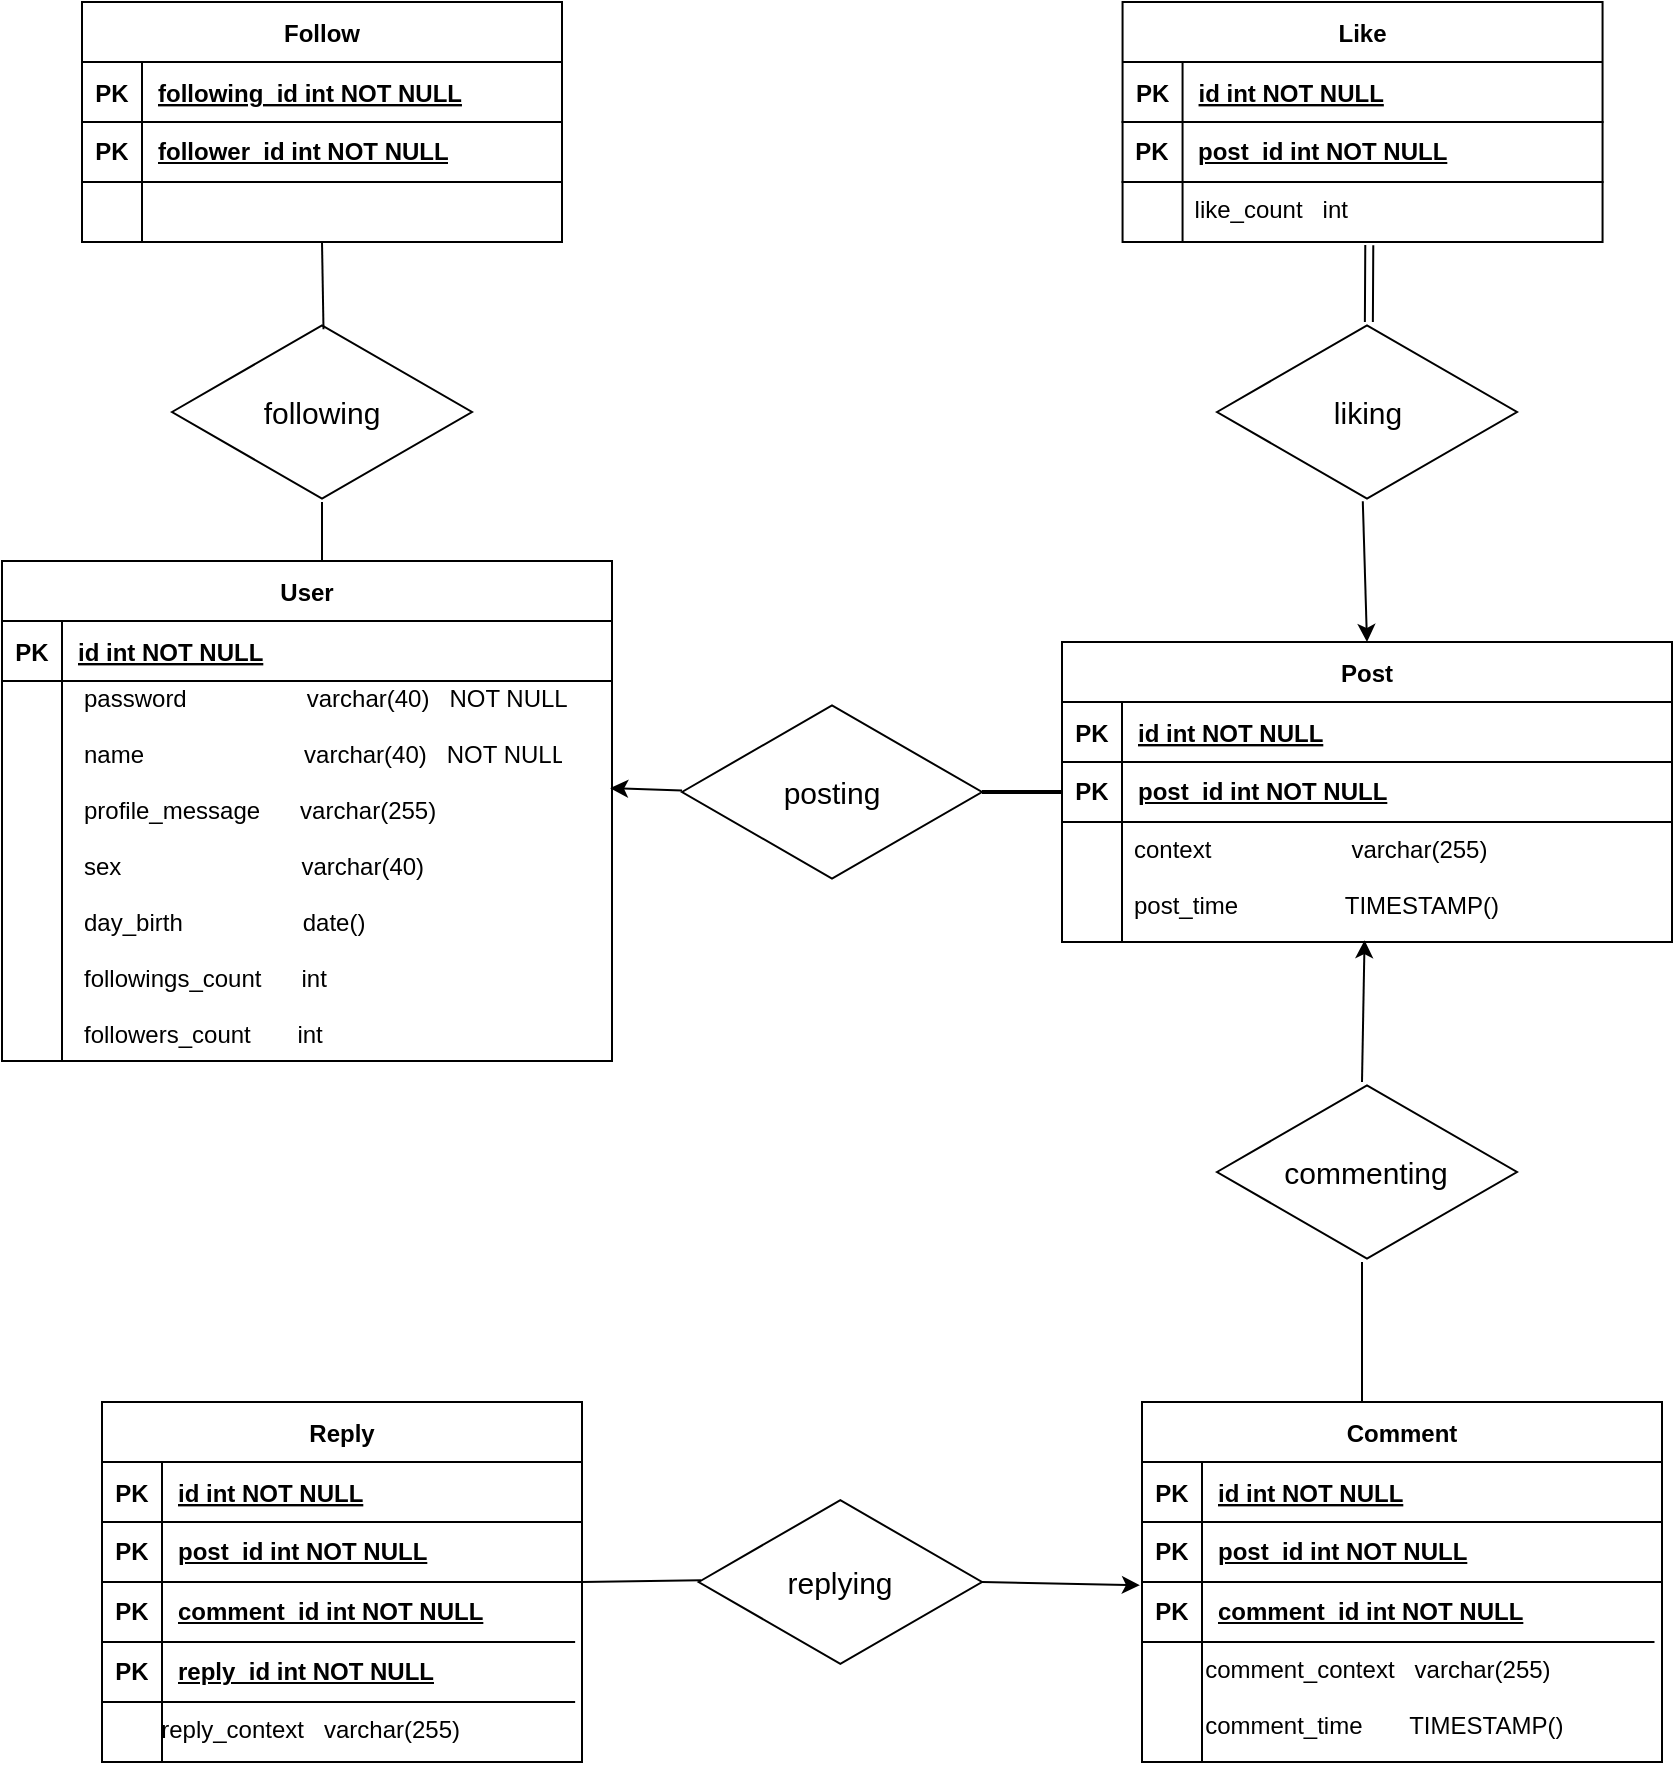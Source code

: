 <mxfile version="22.1.4" type="device">
  <diagram id="R2lEEEUBdFMjLlhIrx00" name="Page-1">
    <mxGraphModel dx="2333" dy="1160" grid="1" gridSize="10" guides="1" tooltips="1" connect="1" arrows="1" fold="1" page="1" pageScale="1" pageWidth="850" pageHeight="1100" math="0" shadow="0" extFonts="Permanent Marker^https://fonts.googleapis.com/css?family=Permanent+Marker">
      <root>
        <mxCell id="0" />
        <mxCell id="1" parent="0" />
        <mxCell id="ghC45XDttmsH_aB_SOiP-15" value="" style="group" vertex="1" connectable="0" parent="1">
          <mxGeometry x="40" y="359.5" width="305" height="251" as="geometry" />
        </mxCell>
        <mxCell id="C-vyLk0tnHw3VtMMgP7b-23" value="User" style="shape=table;startSize=30;container=1;collapsible=1;childLayout=tableLayout;fixedRows=1;rowLines=0;fontStyle=1;align=center;resizeLast=1;" parent="ghC45XDttmsH_aB_SOiP-15" vertex="1">
          <mxGeometry width="305" height="250" as="geometry" />
        </mxCell>
        <mxCell id="C-vyLk0tnHw3VtMMgP7b-24" value="" style="shape=partialRectangle;collapsible=0;dropTarget=0;pointerEvents=0;fillColor=none;points=[[0,0.5],[1,0.5]];portConstraint=eastwest;top=0;left=0;right=0;bottom=1;" parent="C-vyLk0tnHw3VtMMgP7b-23" vertex="1">
          <mxGeometry y="30" width="305" height="30" as="geometry" />
        </mxCell>
        <mxCell id="C-vyLk0tnHw3VtMMgP7b-25" value="PK" style="shape=partialRectangle;overflow=hidden;connectable=0;fillColor=none;top=0;left=0;bottom=0;right=0;fontStyle=1;" parent="C-vyLk0tnHw3VtMMgP7b-24" vertex="1">
          <mxGeometry width="30" height="30" as="geometry">
            <mxRectangle width="30" height="30" as="alternateBounds" />
          </mxGeometry>
        </mxCell>
        <mxCell id="C-vyLk0tnHw3VtMMgP7b-26" value="id int NOT NULL " style="shape=partialRectangle;overflow=hidden;connectable=0;fillColor=none;top=0;left=0;bottom=0;right=0;align=left;spacingLeft=6;fontStyle=5;" parent="C-vyLk0tnHw3VtMMgP7b-24" vertex="1">
          <mxGeometry x="30" width="275" height="30" as="geometry">
            <mxRectangle width="275" height="30" as="alternateBounds" />
          </mxGeometry>
        </mxCell>
        <mxCell id="C-vyLk0tnHw3VtMMgP7b-27" value="" style="shape=partialRectangle;collapsible=0;dropTarget=0;pointerEvents=0;fillColor=none;points=[[0,0.5],[1,0.5]];portConstraint=eastwest;top=0;left=0;right=0;bottom=0;" parent="C-vyLk0tnHw3VtMMgP7b-23" vertex="1">
          <mxGeometry y="60" width="305" height="190" as="geometry" />
        </mxCell>
        <mxCell id="C-vyLk0tnHw3VtMMgP7b-28" value="" style="shape=partialRectangle;overflow=hidden;connectable=0;fillColor=none;top=0;left=0;bottom=0;right=0;" parent="C-vyLk0tnHw3VtMMgP7b-27" vertex="1">
          <mxGeometry width="30" height="190" as="geometry">
            <mxRectangle width="30" height="190" as="alternateBounds" />
          </mxGeometry>
        </mxCell>
        <mxCell id="C-vyLk0tnHw3VtMMgP7b-29" value="" style="shape=partialRectangle;overflow=hidden;connectable=0;fillColor=none;top=0;left=0;bottom=0;right=0;align=left;spacingLeft=6;" parent="C-vyLk0tnHw3VtMMgP7b-27" vertex="1">
          <mxGeometry x="30" width="275" height="190" as="geometry">
            <mxRectangle width="275" height="190" as="alternateBounds" />
          </mxGeometry>
        </mxCell>
        <mxCell id="ghC45XDttmsH_aB_SOiP-8" value="password                  varchar(40)   NOT NULL&#xa;&#xa;name                        varchar(40)" style="text;align=left;verticalAlign=top;spacingLeft=4;spacingRight=4;overflow=hidden;rotatable=0;points=[[0,0.5],[1,0.5]];portConstraint=eastwest;rounded=0;shadow=0;html=0;" vertex="1" parent="ghC45XDttmsH_aB_SOiP-15">
          <mxGeometry x="35" y="55" width="260" height="28" as="geometry" />
        </mxCell>
        <mxCell id="ghC45XDttmsH_aB_SOiP-9" value="name                        varchar(40)   NOT NULL" style="text;align=left;verticalAlign=top;spacingLeft=4;spacingRight=4;overflow=hidden;rotatable=0;points=[[0,0.5],[1,0.5]];portConstraint=eastwest;rounded=0;shadow=0;html=0;" vertex="1" parent="ghC45XDttmsH_aB_SOiP-15">
          <mxGeometry x="35" y="83" width="250" height="28" as="geometry" />
        </mxCell>
        <mxCell id="ghC45XDttmsH_aB_SOiP-10" value="profile_message      varchar(255)" style="text;align=left;verticalAlign=top;spacingLeft=4;spacingRight=4;overflow=hidden;rotatable=0;points=[[0,0.5],[1,0.5]];portConstraint=eastwest;rounded=0;shadow=0;html=0;" vertex="1" parent="ghC45XDttmsH_aB_SOiP-15">
          <mxGeometry x="35" y="111" width="190" height="28" as="geometry" />
        </mxCell>
        <mxCell id="ghC45XDttmsH_aB_SOiP-11" value="sex                           varchar(40)" style="text;align=left;verticalAlign=top;spacingLeft=4;spacingRight=4;overflow=hidden;rotatable=0;points=[[0,0.5],[1,0.5]];portConstraint=eastwest;rounded=0;shadow=0;html=0;" vertex="1" parent="ghC45XDttmsH_aB_SOiP-15">
          <mxGeometry x="35" y="139" width="190" height="28" as="geometry" />
        </mxCell>
        <mxCell id="ghC45XDttmsH_aB_SOiP-12" value="day_birth                  date()" style="text;align=left;verticalAlign=top;spacingLeft=4;spacingRight=4;overflow=hidden;rotatable=0;points=[[0,0.5],[1,0.5]];portConstraint=eastwest;rounded=0;shadow=0;html=0;" vertex="1" parent="ghC45XDttmsH_aB_SOiP-15">
          <mxGeometry x="35" y="167" width="190" height="28" as="geometry" />
        </mxCell>
        <mxCell id="ghC45XDttmsH_aB_SOiP-13" value="followings_count      int" style="text;align=left;verticalAlign=top;spacingLeft=4;spacingRight=4;overflow=hidden;rotatable=0;points=[[0,0.5],[1,0.5]];portConstraint=eastwest;rounded=0;shadow=0;html=0;" vertex="1" parent="ghC45XDttmsH_aB_SOiP-15">
          <mxGeometry x="35" y="195" width="190" height="28" as="geometry" />
        </mxCell>
        <mxCell id="ghC45XDttmsH_aB_SOiP-14" value="followers_count       int" style="text;align=left;verticalAlign=top;spacingLeft=4;spacingRight=4;overflow=hidden;rotatable=0;points=[[0,0.5],[1,0.5]];portConstraint=eastwest;rounded=0;shadow=0;html=0;" vertex="1" parent="ghC45XDttmsH_aB_SOiP-15">
          <mxGeometry x="35" y="223" width="190" height="28" as="geometry" />
        </mxCell>
        <mxCell id="ghC45XDttmsH_aB_SOiP-48" value="" style="group" vertex="1" connectable="0" parent="1">
          <mxGeometry x="570" y="400" width="305" height="150" as="geometry" />
        </mxCell>
        <mxCell id="ghC45XDttmsH_aB_SOiP-16" value="Post" style="shape=table;startSize=30;container=1;collapsible=1;childLayout=tableLayout;fixedRows=1;rowLines=0;fontStyle=1;align=center;resizeLast=1;" vertex="1" parent="ghC45XDttmsH_aB_SOiP-48">
          <mxGeometry width="305" height="150" as="geometry" />
        </mxCell>
        <mxCell id="ghC45XDttmsH_aB_SOiP-17" value="" style="shape=partialRectangle;collapsible=0;dropTarget=0;pointerEvents=0;fillColor=none;points=[[0,0.5],[1,0.5]];portConstraint=eastwest;top=0;left=0;right=0;bottom=1;" vertex="1" parent="ghC45XDttmsH_aB_SOiP-16">
          <mxGeometry y="30" width="305" height="30" as="geometry" />
        </mxCell>
        <mxCell id="ghC45XDttmsH_aB_SOiP-18" value="PK" style="shape=partialRectangle;overflow=hidden;connectable=0;fillColor=none;top=0;left=0;bottom=0;right=0;fontStyle=1;movable=0;resizable=0;rotatable=0;deletable=0;editable=0;locked=1;" vertex="1" parent="ghC45XDttmsH_aB_SOiP-17">
          <mxGeometry width="30" height="30" as="geometry">
            <mxRectangle width="30" height="30" as="alternateBounds" />
          </mxGeometry>
        </mxCell>
        <mxCell id="ghC45XDttmsH_aB_SOiP-19" value="id int NOT NULL " style="shape=partialRectangle;overflow=hidden;connectable=1;fillColor=none;top=0;left=0;bottom=0;right=0;align=left;spacingLeft=6;fontStyle=5;movable=1;resizable=1;rotatable=1;deletable=1;editable=1;locked=0;" vertex="1" parent="ghC45XDttmsH_aB_SOiP-17">
          <mxGeometry x="30" width="275" height="30" as="geometry">
            <mxRectangle width="275" height="30" as="alternateBounds" />
          </mxGeometry>
        </mxCell>
        <mxCell id="ghC45XDttmsH_aB_SOiP-25" value="" style="shape=tableRow;horizontal=0;startSize=0;swimlaneHead=0;swimlaneBody=0;fillColor=none;collapsible=0;dropTarget=0;points=[[0,0.5],[1,0.5]];portConstraint=eastwest;top=0;left=0;right=0;bottom=1;" vertex="1" parent="ghC45XDttmsH_aB_SOiP-16">
          <mxGeometry y="60" width="305" height="30" as="geometry" />
        </mxCell>
        <mxCell id="ghC45XDttmsH_aB_SOiP-26" value="PK" style="shape=partialRectangle;connectable=0;fillColor=none;top=0;left=0;bottom=0;right=0;fontStyle=1;overflow=hidden;whiteSpace=wrap;html=1;" vertex="1" parent="ghC45XDttmsH_aB_SOiP-25">
          <mxGeometry width="30" height="30" as="geometry">
            <mxRectangle width="30" height="30" as="alternateBounds" />
          </mxGeometry>
        </mxCell>
        <mxCell id="ghC45XDttmsH_aB_SOiP-27" value="post_id int NOT NULL" style="shape=partialRectangle;connectable=0;fillColor=none;top=0;left=0;bottom=0;right=0;align=left;spacingLeft=6;fontStyle=5;overflow=hidden;whiteSpace=wrap;html=1;" vertex="1" parent="ghC45XDttmsH_aB_SOiP-25">
          <mxGeometry x="30" width="275" height="30" as="geometry">
            <mxRectangle width="275" height="30" as="alternateBounds" />
          </mxGeometry>
        </mxCell>
        <mxCell id="ghC45XDttmsH_aB_SOiP-20" value="" style="shape=partialRectangle;collapsible=0;dropTarget=0;pointerEvents=0;fillColor=none;points=[[0,0.5],[1,0.5]];portConstraint=eastwest;top=0;left=0;right=0;bottom=0;" vertex="1" parent="ghC45XDttmsH_aB_SOiP-16">
          <mxGeometry y="90" width="305" height="60" as="geometry" />
        </mxCell>
        <mxCell id="ghC45XDttmsH_aB_SOiP-21" value="" style="shape=partialRectangle;overflow=hidden;connectable=0;fillColor=none;top=0;left=0;bottom=0;right=0;" vertex="1" parent="ghC45XDttmsH_aB_SOiP-20">
          <mxGeometry width="30" height="60" as="geometry">
            <mxRectangle width="30" height="60" as="alternateBounds" />
          </mxGeometry>
        </mxCell>
        <mxCell id="ghC45XDttmsH_aB_SOiP-22" value="" style="shape=partialRectangle;overflow=hidden;connectable=0;fillColor=none;top=0;left=0;bottom=0;right=0;align=left;spacingLeft=6;" vertex="1" parent="ghC45XDttmsH_aB_SOiP-20">
          <mxGeometry x="30" width="275" height="60" as="geometry">
            <mxRectangle width="275" height="60" as="alternateBounds" />
          </mxGeometry>
        </mxCell>
        <mxCell id="ghC45XDttmsH_aB_SOiP-28" value="context                     varchar(255)" style="text;align=left;verticalAlign=top;spacingLeft=4;spacingRight=4;overflow=hidden;rotatable=0;points=[[0,0.5],[1,0.5]];portConstraint=eastwest;rounded=0;shadow=0;html=0;" vertex="1" parent="ghC45XDttmsH_aB_SOiP-48">
          <mxGeometry x="30" y="90" width="190" height="28" as="geometry" />
        </mxCell>
        <mxCell id="ghC45XDttmsH_aB_SOiP-29" value="post_time                TIMESTAMP()" style="text;align=left;verticalAlign=top;spacingLeft=4;spacingRight=4;overflow=hidden;rotatable=0;points=[[0,0.5],[1,0.5]];portConstraint=eastwest;rounded=0;shadow=0;html=0;" vertex="1" parent="ghC45XDttmsH_aB_SOiP-48">
          <mxGeometry x="30" y="118" width="220" height="28" as="geometry" />
        </mxCell>
        <mxCell id="ghC45XDttmsH_aB_SOiP-113" value="" style="line;strokeWidth=2;html=1;" vertex="1" parent="ghC45XDttmsH_aB_SOiP-48">
          <mxGeometry x="-40" y="70" width="40" height="10" as="geometry" />
        </mxCell>
        <mxCell id="ghC45XDttmsH_aB_SOiP-56" value="" style="group" vertex="1" connectable="0" parent="1">
          <mxGeometry x="610" y="780" width="260" height="180" as="geometry" />
        </mxCell>
        <mxCell id="ghC45XDttmsH_aB_SOiP-49" value="" style="shape=table;startSize=0;container=1;collapsible=1;childLayout=tableLayout;fixedRows=1;rowLines=0;fontStyle=0;align=center;resizeLast=1;strokeColor=none;fillColor=none;collapsible=0;" vertex="1" parent="ghC45XDttmsH_aB_SOiP-56">
          <mxGeometry y="90" width="255.738" height="30" as="geometry" />
        </mxCell>
        <mxCell id="ghC45XDttmsH_aB_SOiP-50" value="" style="shape=tableRow;horizontal=0;startSize=0;swimlaneHead=0;swimlaneBody=0;fillColor=none;collapsible=0;dropTarget=0;points=[[0,0.5],[1,0.5]];portConstraint=eastwest;top=0;left=0;right=0;bottom=1;" vertex="1" parent="ghC45XDttmsH_aB_SOiP-49">
          <mxGeometry width="255.738" height="30" as="geometry" />
        </mxCell>
        <mxCell id="ghC45XDttmsH_aB_SOiP-51" value="PK" style="shape=partialRectangle;connectable=0;fillColor=none;top=0;left=0;bottom=0;right=0;fontStyle=1;overflow=hidden;whiteSpace=wrap;html=1;" vertex="1" parent="ghC45XDttmsH_aB_SOiP-50">
          <mxGeometry width="30" height="30" as="geometry">
            <mxRectangle width="30" height="30" as="alternateBounds" />
          </mxGeometry>
        </mxCell>
        <mxCell id="ghC45XDttmsH_aB_SOiP-52" value="comment_id int NOT NULL" style="shape=partialRectangle;connectable=0;fillColor=none;top=0;left=0;bottom=0;right=0;align=left;spacingLeft=6;fontStyle=5;overflow=hidden;whiteSpace=wrap;html=1;" vertex="1" parent="ghC45XDttmsH_aB_SOiP-50">
          <mxGeometry x="30" width="225.738" height="30" as="geometry">
            <mxRectangle width="225.738" height="30" as="alternateBounds" />
          </mxGeometry>
        </mxCell>
        <mxCell id="ghC45XDttmsH_aB_SOiP-34" value="Comment" style="shape=table;startSize=30;container=1;collapsible=1;childLayout=tableLayout;fixedRows=1;rowLines=0;fontStyle=1;align=center;resizeLast=1;" vertex="1" parent="ghC45XDttmsH_aB_SOiP-56">
          <mxGeometry width="260" height="180" as="geometry" />
        </mxCell>
        <mxCell id="ghC45XDttmsH_aB_SOiP-35" value="" style="shape=partialRectangle;collapsible=0;dropTarget=0;pointerEvents=0;fillColor=none;points=[[0,0.5],[1,0.5]];portConstraint=eastwest;top=0;left=0;right=0;bottom=1;" vertex="1" parent="ghC45XDttmsH_aB_SOiP-34">
          <mxGeometry y="30" width="260" height="30" as="geometry" />
        </mxCell>
        <mxCell id="ghC45XDttmsH_aB_SOiP-36" value="PK" style="shape=partialRectangle;overflow=hidden;connectable=0;fillColor=none;top=0;left=0;bottom=0;right=0;fontStyle=1;movable=0;resizable=0;rotatable=0;deletable=0;editable=0;locked=1;" vertex="1" parent="ghC45XDttmsH_aB_SOiP-35">
          <mxGeometry width="30" height="30" as="geometry">
            <mxRectangle width="30" height="30" as="alternateBounds" />
          </mxGeometry>
        </mxCell>
        <mxCell id="ghC45XDttmsH_aB_SOiP-37" value="id int NOT NULL " style="shape=partialRectangle;overflow=hidden;connectable=1;fillColor=none;top=0;left=0;bottom=0;right=0;align=left;spacingLeft=6;fontStyle=5;movable=1;resizable=1;rotatable=1;deletable=1;editable=1;locked=0;" vertex="1" parent="ghC45XDttmsH_aB_SOiP-35">
          <mxGeometry x="30" width="230" height="30" as="geometry">
            <mxRectangle width="230" height="30" as="alternateBounds" />
          </mxGeometry>
        </mxCell>
        <mxCell id="ghC45XDttmsH_aB_SOiP-38" value="" style="shape=tableRow;horizontal=0;startSize=0;swimlaneHead=0;swimlaneBody=0;fillColor=none;collapsible=0;dropTarget=0;points=[[0,0.5],[1,0.5]];portConstraint=eastwest;top=0;left=0;right=0;bottom=1;" vertex="1" parent="ghC45XDttmsH_aB_SOiP-34">
          <mxGeometry y="60" width="260" height="30" as="geometry" />
        </mxCell>
        <mxCell id="ghC45XDttmsH_aB_SOiP-39" value="PK" style="shape=partialRectangle;connectable=0;fillColor=none;top=0;left=0;bottom=0;right=0;fontStyle=1;overflow=hidden;whiteSpace=wrap;html=1;" vertex="1" parent="ghC45XDttmsH_aB_SOiP-38">
          <mxGeometry width="30" height="30" as="geometry">
            <mxRectangle width="30" height="30" as="alternateBounds" />
          </mxGeometry>
        </mxCell>
        <mxCell id="ghC45XDttmsH_aB_SOiP-40" value="post_id int NOT NULL" style="shape=partialRectangle;connectable=0;fillColor=none;top=0;left=0;bottom=0;right=0;align=left;spacingLeft=6;fontStyle=5;overflow=hidden;whiteSpace=wrap;html=1;" vertex="1" parent="ghC45XDttmsH_aB_SOiP-38">
          <mxGeometry x="30" width="230" height="30" as="geometry">
            <mxRectangle width="230" height="30" as="alternateBounds" />
          </mxGeometry>
        </mxCell>
        <mxCell id="ghC45XDttmsH_aB_SOiP-41" value="" style="shape=partialRectangle;collapsible=0;dropTarget=0;pointerEvents=0;fillColor=none;points=[[0,0.5],[1,0.5]];portConstraint=eastwest;top=0;left=0;right=0;bottom=0;" vertex="1" parent="ghC45XDttmsH_aB_SOiP-34">
          <mxGeometry y="90" width="260" height="90" as="geometry" />
        </mxCell>
        <mxCell id="ghC45XDttmsH_aB_SOiP-42" value="" style="shape=partialRectangle;overflow=hidden;connectable=0;fillColor=none;top=0;left=0;bottom=0;right=0;" vertex="1" parent="ghC45XDttmsH_aB_SOiP-41">
          <mxGeometry width="30" height="90" as="geometry">
            <mxRectangle width="30" height="90" as="alternateBounds" />
          </mxGeometry>
        </mxCell>
        <mxCell id="ghC45XDttmsH_aB_SOiP-43" value="" style="shape=partialRectangle;overflow=hidden;connectable=0;fillColor=none;top=0;left=0;bottom=0;right=0;align=left;spacingLeft=6;" vertex="1" parent="ghC45XDttmsH_aB_SOiP-41">
          <mxGeometry x="30" width="230" height="90" as="geometry">
            <mxRectangle width="230" height="90" as="alternateBounds" />
          </mxGeometry>
        </mxCell>
        <mxCell id="ghC45XDttmsH_aB_SOiP-53" value="comment_context   varchar(255)" style="text;align=left;verticalAlign=top;spacingLeft=4;spacingRight=4;overflow=hidden;rotatable=0;points=[[0,0.5],[1,0.5]];portConstraint=eastwest;rounded=0;shadow=0;html=0;" vertex="1" parent="ghC45XDttmsH_aB_SOiP-56">
          <mxGeometry x="25.57" y="120" width="214.43" height="28" as="geometry" />
        </mxCell>
        <mxCell id="ghC45XDttmsH_aB_SOiP-54" value="comment_time       TIMESTAMP()" style="text;align=left;verticalAlign=top;spacingLeft=4;spacingRight=4;overflow=hidden;rotatable=0;points=[[0,0.5],[1,0.5]];portConstraint=eastwest;rounded=0;shadow=0;html=0;" vertex="1" parent="ghC45XDttmsH_aB_SOiP-56">
          <mxGeometry x="25.57" y="148" width="204.43" height="28" as="geometry" />
        </mxCell>
        <mxCell id="ghC45XDttmsH_aB_SOiP-76" value="" style="group" vertex="1" connectable="0" parent="1">
          <mxGeometry x="90" y="780" width="240" height="180" as="geometry" />
        </mxCell>
        <mxCell id="ghC45XDttmsH_aB_SOiP-57" value="Reply" style="shape=table;startSize=30;container=1;collapsible=1;childLayout=tableLayout;fixedRows=1;rowLines=0;fontStyle=1;align=center;resizeLast=1;" vertex="1" parent="ghC45XDttmsH_aB_SOiP-76">
          <mxGeometry width="240" height="180" as="geometry" />
        </mxCell>
        <mxCell id="ghC45XDttmsH_aB_SOiP-58" value="" style="shape=partialRectangle;collapsible=0;dropTarget=0;pointerEvents=0;fillColor=none;points=[[0,0.5],[1,0.5]];portConstraint=eastwest;top=0;left=0;right=0;bottom=1;" vertex="1" parent="ghC45XDttmsH_aB_SOiP-57">
          <mxGeometry y="30" width="240" height="30" as="geometry" />
        </mxCell>
        <mxCell id="ghC45XDttmsH_aB_SOiP-59" value="PK" style="shape=partialRectangle;overflow=hidden;connectable=0;fillColor=none;top=0;left=0;bottom=0;right=0;fontStyle=1;movable=0;resizable=0;rotatable=0;deletable=0;editable=0;locked=1;" vertex="1" parent="ghC45XDttmsH_aB_SOiP-58">
          <mxGeometry width="30" height="30" as="geometry">
            <mxRectangle width="30" height="30" as="alternateBounds" />
          </mxGeometry>
        </mxCell>
        <mxCell id="ghC45XDttmsH_aB_SOiP-60" value="id int NOT NULL " style="shape=partialRectangle;overflow=hidden;connectable=1;fillColor=none;top=0;left=0;bottom=0;right=0;align=left;spacingLeft=6;fontStyle=5;movable=1;resizable=1;rotatable=1;deletable=1;editable=1;locked=0;" vertex="1" parent="ghC45XDttmsH_aB_SOiP-58">
          <mxGeometry x="30" width="210" height="30" as="geometry">
            <mxRectangle width="210" height="30" as="alternateBounds" />
          </mxGeometry>
        </mxCell>
        <mxCell id="ghC45XDttmsH_aB_SOiP-61" value="" style="shape=tableRow;horizontal=0;startSize=0;swimlaneHead=0;swimlaneBody=0;fillColor=none;collapsible=0;dropTarget=0;points=[[0,0.5],[1,0.5]];portConstraint=eastwest;top=0;left=0;right=0;bottom=1;" vertex="1" parent="ghC45XDttmsH_aB_SOiP-57">
          <mxGeometry y="60" width="240" height="30" as="geometry" />
        </mxCell>
        <mxCell id="ghC45XDttmsH_aB_SOiP-62" value="PK" style="shape=partialRectangle;connectable=0;fillColor=none;top=0;left=0;bottom=0;right=0;fontStyle=1;overflow=hidden;whiteSpace=wrap;html=1;" vertex="1" parent="ghC45XDttmsH_aB_SOiP-61">
          <mxGeometry width="30" height="30" as="geometry">
            <mxRectangle width="30" height="30" as="alternateBounds" />
          </mxGeometry>
        </mxCell>
        <mxCell id="ghC45XDttmsH_aB_SOiP-63" value="post_id int NOT NULL" style="shape=partialRectangle;connectable=0;fillColor=none;top=0;left=0;bottom=0;right=0;align=left;spacingLeft=6;fontStyle=5;overflow=hidden;whiteSpace=wrap;html=1;" vertex="1" parent="ghC45XDttmsH_aB_SOiP-61">
          <mxGeometry x="30" width="210" height="30" as="geometry">
            <mxRectangle width="210" height="30" as="alternateBounds" />
          </mxGeometry>
        </mxCell>
        <mxCell id="ghC45XDttmsH_aB_SOiP-64" value="" style="shape=partialRectangle;collapsible=0;dropTarget=0;pointerEvents=0;fillColor=none;points=[[0,0.5],[1,0.5]];portConstraint=eastwest;top=0;left=0;right=0;bottom=0;" vertex="1" parent="ghC45XDttmsH_aB_SOiP-57">
          <mxGeometry y="90" width="240" height="90" as="geometry" />
        </mxCell>
        <mxCell id="ghC45XDttmsH_aB_SOiP-65" value="" style="shape=partialRectangle;overflow=hidden;connectable=0;fillColor=none;top=0;left=0;bottom=0;right=0;" vertex="1" parent="ghC45XDttmsH_aB_SOiP-64">
          <mxGeometry width="30" height="90" as="geometry">
            <mxRectangle width="30" height="90" as="alternateBounds" />
          </mxGeometry>
        </mxCell>
        <mxCell id="ghC45XDttmsH_aB_SOiP-66" value="" style="shape=partialRectangle;overflow=hidden;connectable=0;fillColor=none;top=0;left=0;bottom=0;right=0;align=left;spacingLeft=6;" vertex="1" parent="ghC45XDttmsH_aB_SOiP-64">
          <mxGeometry x="30" width="210" height="90" as="geometry">
            <mxRectangle width="210" height="90" as="alternateBounds" />
          </mxGeometry>
        </mxCell>
        <mxCell id="ghC45XDttmsH_aB_SOiP-67" value="" style="shape=table;startSize=0;container=1;collapsible=1;childLayout=tableLayout;fixedRows=1;rowLines=0;fontStyle=0;align=center;resizeLast=1;strokeColor=none;fillColor=none;collapsible=0;" vertex="1" parent="ghC45XDttmsH_aB_SOiP-76">
          <mxGeometry y="90" width="236.066" height="30" as="geometry" />
        </mxCell>
        <mxCell id="ghC45XDttmsH_aB_SOiP-68" value="" style="shape=tableRow;horizontal=0;startSize=0;swimlaneHead=0;swimlaneBody=0;fillColor=none;collapsible=0;dropTarget=0;points=[[0,0.5],[1,0.5]];portConstraint=eastwest;top=0;left=0;right=0;bottom=1;" vertex="1" parent="ghC45XDttmsH_aB_SOiP-67">
          <mxGeometry width="236.066" height="30" as="geometry" />
        </mxCell>
        <mxCell id="ghC45XDttmsH_aB_SOiP-69" value="PK" style="shape=partialRectangle;connectable=0;fillColor=none;top=0;left=0;bottom=0;right=0;fontStyle=1;overflow=hidden;whiteSpace=wrap;html=1;" vertex="1" parent="ghC45XDttmsH_aB_SOiP-68">
          <mxGeometry width="30" height="30" as="geometry">
            <mxRectangle width="30" height="30" as="alternateBounds" />
          </mxGeometry>
        </mxCell>
        <mxCell id="ghC45XDttmsH_aB_SOiP-70" value="comment_id int NOT NULL" style="shape=partialRectangle;connectable=0;fillColor=none;top=0;left=0;bottom=0;right=0;align=left;spacingLeft=6;fontStyle=5;overflow=hidden;whiteSpace=wrap;html=1;" vertex="1" parent="ghC45XDttmsH_aB_SOiP-68">
          <mxGeometry x="30" width="206.066" height="30" as="geometry">
            <mxRectangle width="206.066" height="30" as="alternateBounds" />
          </mxGeometry>
        </mxCell>
        <mxCell id="ghC45XDttmsH_aB_SOiP-71" value="" style="shape=table;startSize=0;container=1;collapsible=1;childLayout=tableLayout;fixedRows=1;rowLines=0;fontStyle=0;align=center;resizeLast=1;strokeColor=none;fillColor=none;collapsible=0;" vertex="1" parent="ghC45XDttmsH_aB_SOiP-76">
          <mxGeometry y="120" width="236.066" height="30" as="geometry" />
        </mxCell>
        <mxCell id="ghC45XDttmsH_aB_SOiP-72" value="" style="shape=tableRow;horizontal=0;startSize=0;swimlaneHead=0;swimlaneBody=0;fillColor=none;collapsible=0;dropTarget=0;points=[[0,0.5],[1,0.5]];portConstraint=eastwest;top=0;left=0;right=0;bottom=1;" vertex="1" parent="ghC45XDttmsH_aB_SOiP-71">
          <mxGeometry width="236.066" height="30" as="geometry" />
        </mxCell>
        <mxCell id="ghC45XDttmsH_aB_SOiP-73" value="PK" style="shape=partialRectangle;connectable=0;fillColor=none;top=0;left=0;bottom=0;right=0;fontStyle=1;overflow=hidden;whiteSpace=wrap;html=1;" vertex="1" parent="ghC45XDttmsH_aB_SOiP-72">
          <mxGeometry width="30" height="30" as="geometry">
            <mxRectangle width="30" height="30" as="alternateBounds" />
          </mxGeometry>
        </mxCell>
        <mxCell id="ghC45XDttmsH_aB_SOiP-74" value="reply_id int NOT NULL" style="shape=partialRectangle;connectable=0;fillColor=none;top=0;left=0;bottom=0;right=0;align=left;spacingLeft=6;fontStyle=5;overflow=hidden;whiteSpace=wrap;html=1;" vertex="1" parent="ghC45XDttmsH_aB_SOiP-72">
          <mxGeometry x="30" width="206.066" height="30" as="geometry">
            <mxRectangle width="206.066" height="30" as="alternateBounds" />
          </mxGeometry>
        </mxCell>
        <mxCell id="ghC45XDttmsH_aB_SOiP-75" value="reply_context   varchar(255)" style="text;align=left;verticalAlign=top;spacingLeft=4;spacingRight=4;overflow=hidden;rotatable=0;points=[[0,0.5],[1,0.5]];portConstraint=eastwest;rounded=0;shadow=0;html=0;" vertex="1" parent="ghC45XDttmsH_aB_SOiP-76">
          <mxGeometry x="23.6" y="150" width="176.4" height="28" as="geometry" />
        </mxCell>
        <mxCell id="ghC45XDttmsH_aB_SOiP-77" value="Follow" style="shape=table;startSize=30;container=1;collapsible=1;childLayout=tableLayout;fixedRows=1;rowLines=0;fontStyle=1;align=center;resizeLast=1;" vertex="1" parent="1">
          <mxGeometry x="80" y="80" width="240" height="120" as="geometry" />
        </mxCell>
        <mxCell id="ghC45XDttmsH_aB_SOiP-78" value="" style="shape=partialRectangle;collapsible=0;dropTarget=0;pointerEvents=0;fillColor=none;points=[[0,0.5],[1,0.5]];portConstraint=eastwest;top=0;left=0;right=0;bottom=1;" vertex="1" parent="ghC45XDttmsH_aB_SOiP-77">
          <mxGeometry y="30" width="240" height="30" as="geometry" />
        </mxCell>
        <mxCell id="ghC45XDttmsH_aB_SOiP-79" value="PK" style="shape=partialRectangle;overflow=hidden;connectable=0;fillColor=none;top=0;left=0;bottom=0;right=0;fontStyle=1;movable=0;resizable=0;rotatable=0;deletable=0;editable=0;locked=1;" vertex="1" parent="ghC45XDttmsH_aB_SOiP-78">
          <mxGeometry width="30" height="30" as="geometry">
            <mxRectangle width="30" height="30" as="alternateBounds" />
          </mxGeometry>
        </mxCell>
        <mxCell id="ghC45XDttmsH_aB_SOiP-80" value="following_id int NOT NULL" style="shape=partialRectangle;overflow=hidden;connectable=1;fillColor=none;top=0;left=0;bottom=0;right=0;align=left;spacingLeft=6;fontStyle=5;movable=1;resizable=1;rotatable=1;deletable=1;editable=1;locked=0;" vertex="1" parent="ghC45XDttmsH_aB_SOiP-78">
          <mxGeometry x="30" width="210" height="30" as="geometry">
            <mxRectangle width="210" height="30" as="alternateBounds" />
          </mxGeometry>
        </mxCell>
        <mxCell id="ghC45XDttmsH_aB_SOiP-81" value="" style="shape=tableRow;horizontal=0;startSize=0;swimlaneHead=0;swimlaneBody=0;fillColor=none;collapsible=0;dropTarget=0;points=[[0,0.5],[1,0.5]];portConstraint=eastwest;top=0;left=0;right=0;bottom=1;" vertex="1" parent="ghC45XDttmsH_aB_SOiP-77">
          <mxGeometry y="60" width="240" height="30" as="geometry" />
        </mxCell>
        <mxCell id="ghC45XDttmsH_aB_SOiP-82" value="PK" style="shape=partialRectangle;connectable=0;fillColor=none;top=0;left=0;bottom=0;right=0;fontStyle=1;overflow=hidden;whiteSpace=wrap;html=1;" vertex="1" parent="ghC45XDttmsH_aB_SOiP-81">
          <mxGeometry width="30" height="30" as="geometry">
            <mxRectangle width="30" height="30" as="alternateBounds" />
          </mxGeometry>
        </mxCell>
        <mxCell id="ghC45XDttmsH_aB_SOiP-83" value="follower_id int NOT NULL" style="shape=partialRectangle;connectable=0;fillColor=none;top=0;left=0;bottom=0;right=0;align=left;spacingLeft=6;fontStyle=5;overflow=hidden;whiteSpace=wrap;html=1;" vertex="1" parent="ghC45XDttmsH_aB_SOiP-81">
          <mxGeometry x="30" width="210" height="30" as="geometry">
            <mxRectangle width="210" height="30" as="alternateBounds" />
          </mxGeometry>
        </mxCell>
        <mxCell id="ghC45XDttmsH_aB_SOiP-84" value="" style="shape=partialRectangle;collapsible=0;dropTarget=0;pointerEvents=0;fillColor=none;points=[[0,0.5],[1,0.5]];portConstraint=eastwest;top=0;left=0;right=0;bottom=0;" vertex="1" parent="ghC45XDttmsH_aB_SOiP-77">
          <mxGeometry y="90" width="240" height="30" as="geometry" />
        </mxCell>
        <mxCell id="ghC45XDttmsH_aB_SOiP-85" value="" style="shape=partialRectangle;overflow=hidden;connectable=0;fillColor=none;top=0;left=0;bottom=0;right=0;" vertex="1" parent="ghC45XDttmsH_aB_SOiP-84">
          <mxGeometry width="30" height="30" as="geometry">
            <mxRectangle width="30" height="30" as="alternateBounds" />
          </mxGeometry>
        </mxCell>
        <mxCell id="ghC45XDttmsH_aB_SOiP-86" value="" style="shape=partialRectangle;overflow=hidden;connectable=0;fillColor=none;top=0;left=0;bottom=0;right=0;align=left;spacingLeft=6;" vertex="1" parent="ghC45XDttmsH_aB_SOiP-84">
          <mxGeometry x="30" width="210" height="30" as="geometry">
            <mxRectangle width="210" height="30" as="alternateBounds" />
          </mxGeometry>
        </mxCell>
        <mxCell id="ghC45XDttmsH_aB_SOiP-99" value="" style="group" vertex="1" connectable="0" parent="1">
          <mxGeometry x="600.28" y="80" width="244.43" height="120" as="geometry" />
        </mxCell>
        <mxCell id="ghC45XDttmsH_aB_SOiP-87" value="Like" style="shape=table;startSize=30;container=1;collapsible=1;childLayout=tableLayout;fixedRows=1;rowLines=0;fontStyle=1;align=center;resizeLast=1;" vertex="1" parent="ghC45XDttmsH_aB_SOiP-99">
          <mxGeometry width="240" height="120" as="geometry" />
        </mxCell>
        <mxCell id="ghC45XDttmsH_aB_SOiP-88" value="" style="shape=partialRectangle;collapsible=0;dropTarget=0;pointerEvents=0;fillColor=none;points=[[0,0.5],[1,0.5]];portConstraint=eastwest;top=0;left=0;right=0;bottom=1;" vertex="1" parent="ghC45XDttmsH_aB_SOiP-87">
          <mxGeometry y="30" width="240" height="30" as="geometry" />
        </mxCell>
        <mxCell id="ghC45XDttmsH_aB_SOiP-89" value="PK" style="shape=partialRectangle;overflow=hidden;connectable=0;fillColor=none;top=0;left=0;bottom=0;right=0;fontStyle=1;movable=0;resizable=0;rotatable=0;deletable=0;editable=0;locked=1;" vertex="1" parent="ghC45XDttmsH_aB_SOiP-88">
          <mxGeometry width="30" height="30" as="geometry">
            <mxRectangle width="30" height="30" as="alternateBounds" />
          </mxGeometry>
        </mxCell>
        <mxCell id="ghC45XDttmsH_aB_SOiP-90" value="id int NOT NULL" style="shape=partialRectangle;overflow=hidden;connectable=1;fillColor=none;top=0;left=0;bottom=0;right=0;align=left;spacingLeft=6;fontStyle=5;movable=1;resizable=1;rotatable=1;deletable=1;editable=1;locked=0;" vertex="1" parent="ghC45XDttmsH_aB_SOiP-88">
          <mxGeometry x="30" width="210" height="30" as="geometry">
            <mxRectangle width="210" height="30" as="alternateBounds" />
          </mxGeometry>
        </mxCell>
        <mxCell id="ghC45XDttmsH_aB_SOiP-91" value="" style="shape=tableRow;horizontal=0;startSize=0;swimlaneHead=0;swimlaneBody=0;fillColor=none;collapsible=0;dropTarget=0;points=[[0,0.5],[1,0.5]];portConstraint=eastwest;top=0;left=0;right=0;bottom=1;" vertex="1" parent="ghC45XDttmsH_aB_SOiP-87">
          <mxGeometry y="60" width="240" height="30" as="geometry" />
        </mxCell>
        <mxCell id="ghC45XDttmsH_aB_SOiP-92" value="PK" style="shape=partialRectangle;connectable=0;fillColor=none;top=0;left=0;bottom=0;right=0;fontStyle=1;overflow=hidden;whiteSpace=wrap;html=1;" vertex="1" parent="ghC45XDttmsH_aB_SOiP-91">
          <mxGeometry width="30" height="30" as="geometry">
            <mxRectangle width="30" height="30" as="alternateBounds" />
          </mxGeometry>
        </mxCell>
        <mxCell id="ghC45XDttmsH_aB_SOiP-93" value="post_id int NOT NULL" style="shape=partialRectangle;connectable=0;fillColor=none;top=0;left=0;bottom=0;right=0;align=left;spacingLeft=6;fontStyle=5;overflow=hidden;whiteSpace=wrap;html=1;" vertex="1" parent="ghC45XDttmsH_aB_SOiP-91">
          <mxGeometry x="30" width="210" height="30" as="geometry">
            <mxRectangle width="210" height="30" as="alternateBounds" />
          </mxGeometry>
        </mxCell>
        <mxCell id="ghC45XDttmsH_aB_SOiP-94" value="" style="shape=partialRectangle;collapsible=0;dropTarget=0;pointerEvents=0;fillColor=none;points=[[0,0.5],[1,0.5]];portConstraint=eastwest;top=0;left=0;right=0;bottom=0;" vertex="1" parent="ghC45XDttmsH_aB_SOiP-87">
          <mxGeometry y="90" width="240" height="30" as="geometry" />
        </mxCell>
        <mxCell id="ghC45XDttmsH_aB_SOiP-95" value="" style="shape=partialRectangle;overflow=hidden;connectable=0;fillColor=none;top=0;left=0;bottom=0;right=0;" vertex="1" parent="ghC45XDttmsH_aB_SOiP-94">
          <mxGeometry width="30" height="30" as="geometry">
            <mxRectangle width="30" height="30" as="alternateBounds" />
          </mxGeometry>
        </mxCell>
        <mxCell id="ghC45XDttmsH_aB_SOiP-96" value="" style="shape=partialRectangle;overflow=hidden;connectable=0;fillColor=none;top=0;left=0;bottom=0;right=0;align=left;spacingLeft=6;" vertex="1" parent="ghC45XDttmsH_aB_SOiP-94">
          <mxGeometry x="30" width="210" height="30" as="geometry">
            <mxRectangle width="210" height="30" as="alternateBounds" />
          </mxGeometry>
        </mxCell>
        <mxCell id="ghC45XDttmsH_aB_SOiP-98" value="like_count   int" style="text;align=left;verticalAlign=top;spacingLeft=4;spacingRight=4;overflow=hidden;rotatable=0;points=[[0,0.5],[1,0.5]];portConstraint=eastwest;rounded=0;shadow=0;html=0;" vertex="1" parent="ghC45XDttmsH_aB_SOiP-99">
          <mxGeometry x="30" y="90" width="214.43" height="28" as="geometry" />
        </mxCell>
        <mxCell id="ghC45XDttmsH_aB_SOiP-101" value="&lt;font style=&quot;font-size: 15px;&quot;&gt;liking&lt;/font&gt;" style="html=1;whiteSpace=wrap;aspect=fixed;shape=isoRectangle;" vertex="1" parent="1">
          <mxGeometry x="647.5" y="240" width="150" height="90" as="geometry" />
        </mxCell>
        <mxCell id="ghC45XDttmsH_aB_SOiP-102" value="&lt;font style=&quot;font-size: 15px;&quot;&gt;posting&lt;/font&gt;" style="html=1;whiteSpace=wrap;aspect=fixed;shape=isoRectangle;" vertex="1" parent="1">
          <mxGeometry x="380" y="430" width="150" height="90" as="geometry" />
        </mxCell>
        <mxCell id="ghC45XDttmsH_aB_SOiP-103" value="&lt;font style=&quot;font-size: 15px;&quot;&gt;following&lt;/font&gt;" style="html=1;whiteSpace=wrap;aspect=fixed;shape=isoRectangle;" vertex="1" parent="1">
          <mxGeometry x="125" y="240" width="150" height="90" as="geometry" />
        </mxCell>
        <mxCell id="ghC45XDttmsH_aB_SOiP-104" value="&lt;font style=&quot;font-size: 15px;&quot;&gt;replying&lt;/font&gt;" style="html=1;whiteSpace=wrap;aspect=fixed;shape=isoRectangle;" vertex="1" parent="1">
          <mxGeometry x="388.33" y="827.5" width="141.67" height="85" as="geometry" />
        </mxCell>
        <mxCell id="ghC45XDttmsH_aB_SOiP-105" value="&lt;font style=&quot;font-size: 15px;&quot;&gt;commenting&lt;/font&gt;" style="html=1;whiteSpace=wrap;aspect=fixed;shape=isoRectangle;" vertex="1" parent="1">
          <mxGeometry x="647.49" y="620" width="150" height="90" as="geometry" />
        </mxCell>
        <mxCell id="ghC45XDttmsH_aB_SOiP-106" value="" style="endArrow=none;html=1;rounded=0;" edge="1" parent="1">
          <mxGeometry width="50" height="50" relative="1" as="geometry">
            <mxPoint x="200" y="360" as="sourcePoint" />
            <mxPoint x="200" y="330" as="targetPoint" />
          </mxGeometry>
        </mxCell>
        <mxCell id="ghC45XDttmsH_aB_SOiP-108" value="" style="endArrow=none;html=1;rounded=0;exitX=0.505;exitY=0.04;exitDx=0;exitDy=0;exitPerimeter=0;" edge="1" parent="1" source="ghC45XDttmsH_aB_SOiP-103">
          <mxGeometry width="50" height="50" relative="1" as="geometry">
            <mxPoint x="150" y="250" as="sourcePoint" />
            <mxPoint x="200" y="200" as="targetPoint" />
          </mxGeometry>
        </mxCell>
        <mxCell id="ghC45XDttmsH_aB_SOiP-109" value="" style="endArrow=classic;html=1;rounded=0;entryX=0.5;entryY=0;entryDx=0;entryDy=0;exitX=0.486;exitY=0.996;exitDx=0;exitDy=0;exitPerimeter=0;" edge="1" parent="1" source="ghC45XDttmsH_aB_SOiP-101" target="ghC45XDttmsH_aB_SOiP-16">
          <mxGeometry width="50" height="50" relative="1" as="geometry">
            <mxPoint x="720" y="330" as="sourcePoint" />
            <mxPoint x="770" y="280" as="targetPoint" />
          </mxGeometry>
        </mxCell>
        <mxCell id="ghC45XDttmsH_aB_SOiP-111" value="" style="shape=link;html=1;rounded=0;exitX=0.514;exitY=1.052;exitDx=0;exitDy=0;exitPerimeter=0;" edge="1" parent="1" source="ghC45XDttmsH_aB_SOiP-94">
          <mxGeometry relative="1" as="geometry">
            <mxPoint x="721.56" y="201.1" as="sourcePoint" />
            <mxPoint x="723.44" y="240" as="targetPoint" />
          </mxGeometry>
        </mxCell>
        <mxCell id="ghC45XDttmsH_aB_SOiP-114" value="" style="endArrow=classic;html=1;rounded=0;entryX=0.997;entryY=0.282;entryDx=0;entryDy=0;entryPerimeter=0;exitX=0;exitY=0.491;exitDx=0;exitDy=0;exitPerimeter=0;" edge="1" parent="1" source="ghC45XDttmsH_aB_SOiP-102" target="C-vyLk0tnHw3VtMMgP7b-27">
          <mxGeometry width="50" height="50" relative="1" as="geometry">
            <mxPoint x="380" y="470" as="sourcePoint" />
            <mxPoint x="430" y="420" as="targetPoint" />
          </mxGeometry>
        </mxCell>
        <mxCell id="ghC45XDttmsH_aB_SOiP-115" value="" style="endArrow=none;html=1;rounded=0;" edge="1" parent="1">
          <mxGeometry width="50" height="50" relative="1" as="geometry">
            <mxPoint x="720" y="780" as="sourcePoint" />
            <mxPoint x="720" y="710" as="targetPoint" />
          </mxGeometry>
        </mxCell>
        <mxCell id="ghC45XDttmsH_aB_SOiP-118" value="" style="endArrow=classic;html=1;rounded=0;entryX=0.496;entryY=0.985;entryDx=0;entryDy=0;entryPerimeter=0;" edge="1" parent="1" target="ghC45XDttmsH_aB_SOiP-20">
          <mxGeometry width="50" height="50" relative="1" as="geometry">
            <mxPoint x="720" y="620" as="sourcePoint" />
            <mxPoint x="770" y="570" as="targetPoint" />
          </mxGeometry>
        </mxCell>
        <mxCell id="ghC45XDttmsH_aB_SOiP-119" value="" style="endArrow=classic;html=1;rounded=0;entryX=-0.004;entryY=0.018;entryDx=0;entryDy=0;entryPerimeter=0;" edge="1" parent="1" target="ghC45XDttmsH_aB_SOiP-41">
          <mxGeometry width="50" height="50" relative="1" as="geometry">
            <mxPoint x="530" y="870" as="sourcePoint" />
            <mxPoint x="614.17" y="908.01" as="targetPoint" />
          </mxGeometry>
        </mxCell>
        <mxCell id="ghC45XDttmsH_aB_SOiP-120" value="" style="endArrow=none;html=1;rounded=0;entryX=0.008;entryY=0.489;entryDx=0;entryDy=0;entryPerimeter=0;" edge="1" parent="1" target="ghC45XDttmsH_aB_SOiP-104">
          <mxGeometry width="50" height="50" relative="1" as="geometry">
            <mxPoint x="330" y="870" as="sourcePoint" />
            <mxPoint x="380" y="820" as="targetPoint" />
          </mxGeometry>
        </mxCell>
      </root>
    </mxGraphModel>
  </diagram>
</mxfile>
